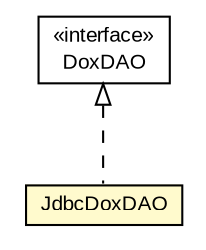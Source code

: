 #!/usr/local/bin/dot
#
# Class diagram 
# Generated by UMLGraph version R5_6-24-gf6e263 (http://www.umlgraph.org/)
#

digraph G {
	edge [fontname="arial",fontsize=10,labelfontname="arial",labelfontsize=10];
	node [fontname="arial",fontsize=10,shape=plaintext];
	nodesep=0.25;
	ranksep=0.5;
	// net.trajano.doxdb.jdbc.JdbcDoxDAO
	c442 [label=<<table title="net.trajano.doxdb.jdbc.JdbcDoxDAO" border="0" cellborder="1" cellspacing="0" cellpadding="2" port="p" bgcolor="lemonChiffon" href="./JdbcDoxDAO.html">
		<tr><td><table border="0" cellspacing="0" cellpadding="1">
<tr><td align="center" balign="center"> JdbcDoxDAO </td></tr>
		</table></td></tr>
		</table>>, URL="./JdbcDoxDAO.html", fontname="arial", fontcolor="black", fontsize=10.0];
	// net.trajano.doxdb.jdbc.DoxDAO
	c443 [label=<<table title="net.trajano.doxdb.jdbc.DoxDAO" border="0" cellborder="1" cellspacing="0" cellpadding="2" port="p" href="./DoxDAO.html">
		<tr><td><table border="0" cellspacing="0" cellpadding="1">
<tr><td align="center" balign="center"> &#171;interface&#187; </td></tr>
<tr><td align="center" balign="center"> DoxDAO </td></tr>
		</table></td></tr>
		</table>>, URL="./DoxDAO.html", fontname="arial", fontcolor="black", fontsize=10.0];
	//net.trajano.doxdb.jdbc.JdbcDoxDAO implements net.trajano.doxdb.jdbc.DoxDAO
	c443:p -> c442:p [dir=back,arrowtail=empty,style=dashed];
}

